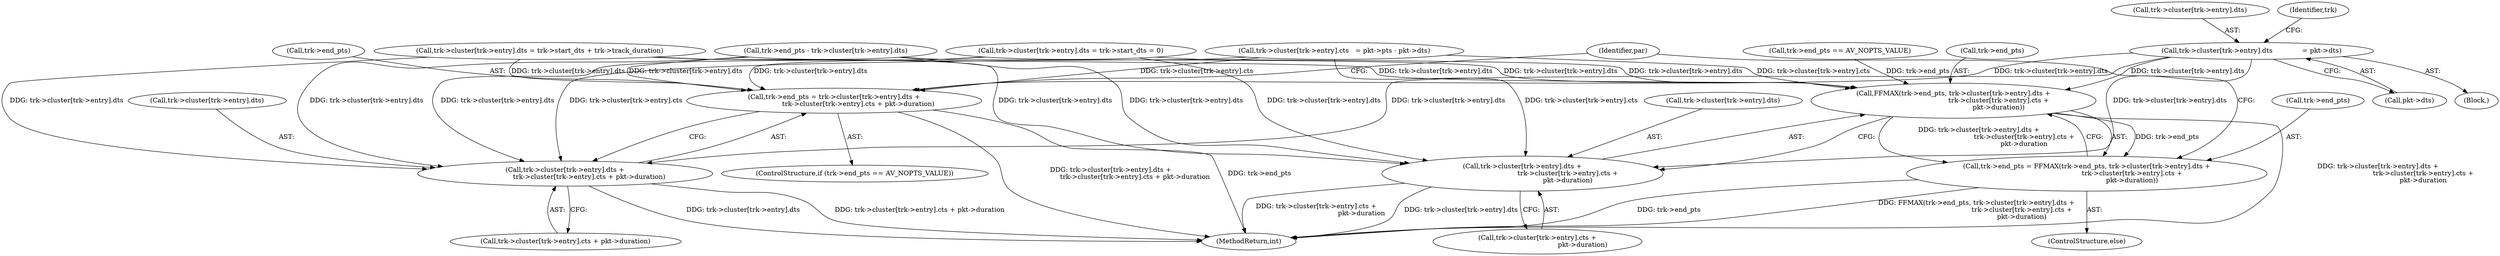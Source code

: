 digraph "0_FFmpeg_3a2d21bc5f97aa0161db3ae731fc2732be6108b8@pointer" {
"1000901" [label="(Call,trk->cluster[trk->entry].dts              = pkt->dts)"];
"1001245" [label="(Call,trk->end_pts = trk->cluster[trk->entry].dts +\n                       trk->cluster[trk->entry].cts + pkt->duration)"];
"1001249" [label="(Call,trk->cluster[trk->entry].dts +\n                       trk->cluster[trk->entry].cts + pkt->duration)"];
"1001277" [label="(Call,FFMAX(trk->end_pts, trk->cluster[trk->entry].dts +\n                                           trk->cluster[trk->entry].cts +\n                                           pkt->duration))"];
"1001273" [label="(Call,trk->end_pts = FFMAX(trk->end_pts, trk->cluster[trk->entry].dts +\n                                           trk->cluster[trk->entry].cts +\n                                           pkt->duration))"];
"1001281" [label="(Call,trk->cluster[trk->entry].dts +\n                                           trk->cluster[trk->entry].cts +\n                                           pkt->duration)"];
"1001272" [label="(ControlStructure,else)"];
"1001246" [label="(Call,trk->end_pts)"];
"1001281" [label="(Call,trk->cluster[trk->entry].dts +\n                                           trk->cluster[trk->entry].cts +\n                                           pkt->duration)"];
"1001048" [label="(Call,trk->cluster[trk->entry].dts = trk->start_dts = 0)"];
"1000902" [label="(Call,trk->cluster[trk->entry].dts)"];
"1001466" [label="(MethodReturn,int)"];
"1001249" [label="(Call,trk->cluster[trk->entry].dts +\n                       trk->cluster[trk->entry].cts + pkt->duration)"];
"1001259" [label="(Call,trk->cluster[trk->entry].cts + pkt->duration)"];
"1001282" [label="(Call,trk->cluster[trk->entry].dts)"];
"1000945" [label="(Call,trk->cluster[trk->entry].dts = trk->start_dts + trk->track_duration)"];
"1001277" [label="(Call,FFMAX(trk->end_pts, trk->cluster[trk->entry].dts +\n                                           trk->cluster[trk->entry].cts +\n                                           pkt->duration))"];
"1001273" [label="(Call,trk->end_pts = FFMAX(trk->end_pts, trk->cluster[trk->entry].dts +\n                                           trk->cluster[trk->entry].cts +\n                                           pkt->duration))"];
"1001291" [label="(Call,trk->cluster[trk->entry].cts +\n                                           pkt->duration)"];
"1000901" [label="(Call,trk->cluster[trk->entry].dts              = pkt->dts)"];
"1000989" [label="(Call,trk->end_pts - trk->cluster[trk->entry].dts)"];
"1001274" [label="(Call,trk->end_pts)"];
"1001245" [label="(Call,trk->end_pts = trk->cluster[trk->entry].dts +\n                       trk->cluster[trk->entry].cts + pkt->duration)"];
"1000911" [label="(Call,pkt->dts)"];
"1001240" [label="(Call,trk->end_pts == AV_NOPTS_VALUE)"];
"1000116" [label="(Block,)"];
"1001239" [label="(ControlStructure,if (trk->end_pts == AV_NOPTS_VALUE))"];
"1001250" [label="(Call,trk->cluster[trk->entry].dts)"];
"1001307" [label="(Identifier,par)"];
"1001278" [label="(Call,trk->end_pts)"];
"1000918" [label="(Identifier,trk)"];
"1001194" [label="(Call,trk->cluster[trk->entry].cts   = pkt->pts - pkt->dts)"];
"1000901" -> "1000116"  [label="AST: "];
"1000901" -> "1000911"  [label="CFG: "];
"1000902" -> "1000901"  [label="AST: "];
"1000911" -> "1000901"  [label="AST: "];
"1000918" -> "1000901"  [label="CFG: "];
"1000901" -> "1001245"  [label="DDG: trk->cluster[trk->entry].dts"];
"1000901" -> "1001249"  [label="DDG: trk->cluster[trk->entry].dts"];
"1000901" -> "1001277"  [label="DDG: trk->cluster[trk->entry].dts"];
"1000901" -> "1001281"  [label="DDG: trk->cluster[trk->entry].dts"];
"1001245" -> "1001239"  [label="AST: "];
"1001245" -> "1001249"  [label="CFG: "];
"1001246" -> "1001245"  [label="AST: "];
"1001249" -> "1001245"  [label="AST: "];
"1001307" -> "1001245"  [label="CFG: "];
"1001245" -> "1001466"  [label="DDG: trk->end_pts"];
"1001245" -> "1001466"  [label="DDG: trk->cluster[trk->entry].dts +\n                       trk->cluster[trk->entry].cts + pkt->duration"];
"1001048" -> "1001245"  [label="DDG: trk->cluster[trk->entry].dts"];
"1000989" -> "1001245"  [label="DDG: trk->cluster[trk->entry].dts"];
"1000945" -> "1001245"  [label="DDG: trk->cluster[trk->entry].dts"];
"1001194" -> "1001245"  [label="DDG: trk->cluster[trk->entry].cts"];
"1001249" -> "1001259"  [label="CFG: "];
"1001250" -> "1001249"  [label="AST: "];
"1001259" -> "1001249"  [label="AST: "];
"1001249" -> "1001466"  [label="DDG: trk->cluster[trk->entry].dts"];
"1001249" -> "1001466"  [label="DDG: trk->cluster[trk->entry].cts + pkt->duration"];
"1001048" -> "1001249"  [label="DDG: trk->cluster[trk->entry].dts"];
"1000989" -> "1001249"  [label="DDG: trk->cluster[trk->entry].dts"];
"1000945" -> "1001249"  [label="DDG: trk->cluster[trk->entry].dts"];
"1001194" -> "1001249"  [label="DDG: trk->cluster[trk->entry].cts"];
"1001277" -> "1001273"  [label="AST: "];
"1001277" -> "1001281"  [label="CFG: "];
"1001278" -> "1001277"  [label="AST: "];
"1001281" -> "1001277"  [label="AST: "];
"1001273" -> "1001277"  [label="CFG: "];
"1001277" -> "1001466"  [label="DDG: trk->cluster[trk->entry].dts +\n                                           trk->cluster[trk->entry].cts +\n                                           pkt->duration"];
"1001277" -> "1001273"  [label="DDG: trk->end_pts"];
"1001277" -> "1001273"  [label="DDG: trk->cluster[trk->entry].dts +\n                                           trk->cluster[trk->entry].cts +\n                                           pkt->duration"];
"1001240" -> "1001277"  [label="DDG: trk->end_pts"];
"1001048" -> "1001277"  [label="DDG: trk->cluster[trk->entry].dts"];
"1000989" -> "1001277"  [label="DDG: trk->cluster[trk->entry].dts"];
"1000945" -> "1001277"  [label="DDG: trk->cluster[trk->entry].dts"];
"1001194" -> "1001277"  [label="DDG: trk->cluster[trk->entry].cts"];
"1001273" -> "1001272"  [label="AST: "];
"1001274" -> "1001273"  [label="AST: "];
"1001307" -> "1001273"  [label="CFG: "];
"1001273" -> "1001466"  [label="DDG: FFMAX(trk->end_pts, trk->cluster[trk->entry].dts +\n                                           trk->cluster[trk->entry].cts +\n                                           pkt->duration)"];
"1001273" -> "1001466"  [label="DDG: trk->end_pts"];
"1001281" -> "1001291"  [label="CFG: "];
"1001282" -> "1001281"  [label="AST: "];
"1001291" -> "1001281"  [label="AST: "];
"1001281" -> "1001466"  [label="DDG: trk->cluster[trk->entry].dts"];
"1001281" -> "1001466"  [label="DDG: trk->cluster[trk->entry].cts +\n                                           pkt->duration"];
"1001048" -> "1001281"  [label="DDG: trk->cluster[trk->entry].dts"];
"1000989" -> "1001281"  [label="DDG: trk->cluster[trk->entry].dts"];
"1000945" -> "1001281"  [label="DDG: trk->cluster[trk->entry].dts"];
"1001194" -> "1001281"  [label="DDG: trk->cluster[trk->entry].cts"];
}
